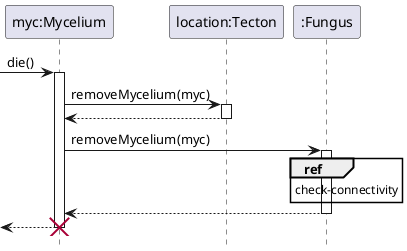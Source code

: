 @startuml Mycelium/mycelium-death
hide footbox

participant "myc:Mycelium" as mycelium
participant "location:Tecton" as location
participant ":Fungus" as fungus

-> mycelium: die()
activate mycelium

mycelium -> location : removeMycelium(myc)
activate location
return


mycelium -> fungus : removeMycelium(myc)
activate fungus
ref over fungus
    check-connectivity
end ref
return

<-- mycelium
destroy mycelium

@enduml